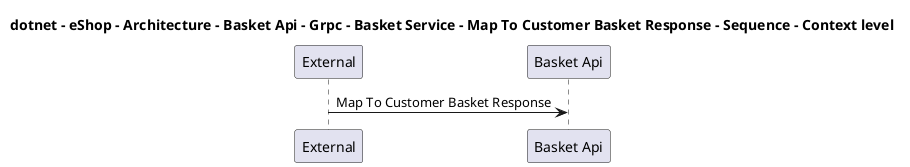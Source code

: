 @startuml

title dotnet - eShop - Architecture - Basket Api - Grpc - Basket Service - Map To Customer Basket Response - Sequence - Context level

participant "External" as C4InterFlow.SoftwareSystems.ExternalSystem
participant "Basket Api" as dotnet.eShop.Architecture.SoftwareSystems.BasketApi

C4InterFlow.SoftwareSystems.ExternalSystem -> dotnet.eShop.Architecture.SoftwareSystems.BasketApi : Map To Customer Basket Response


@enduml
